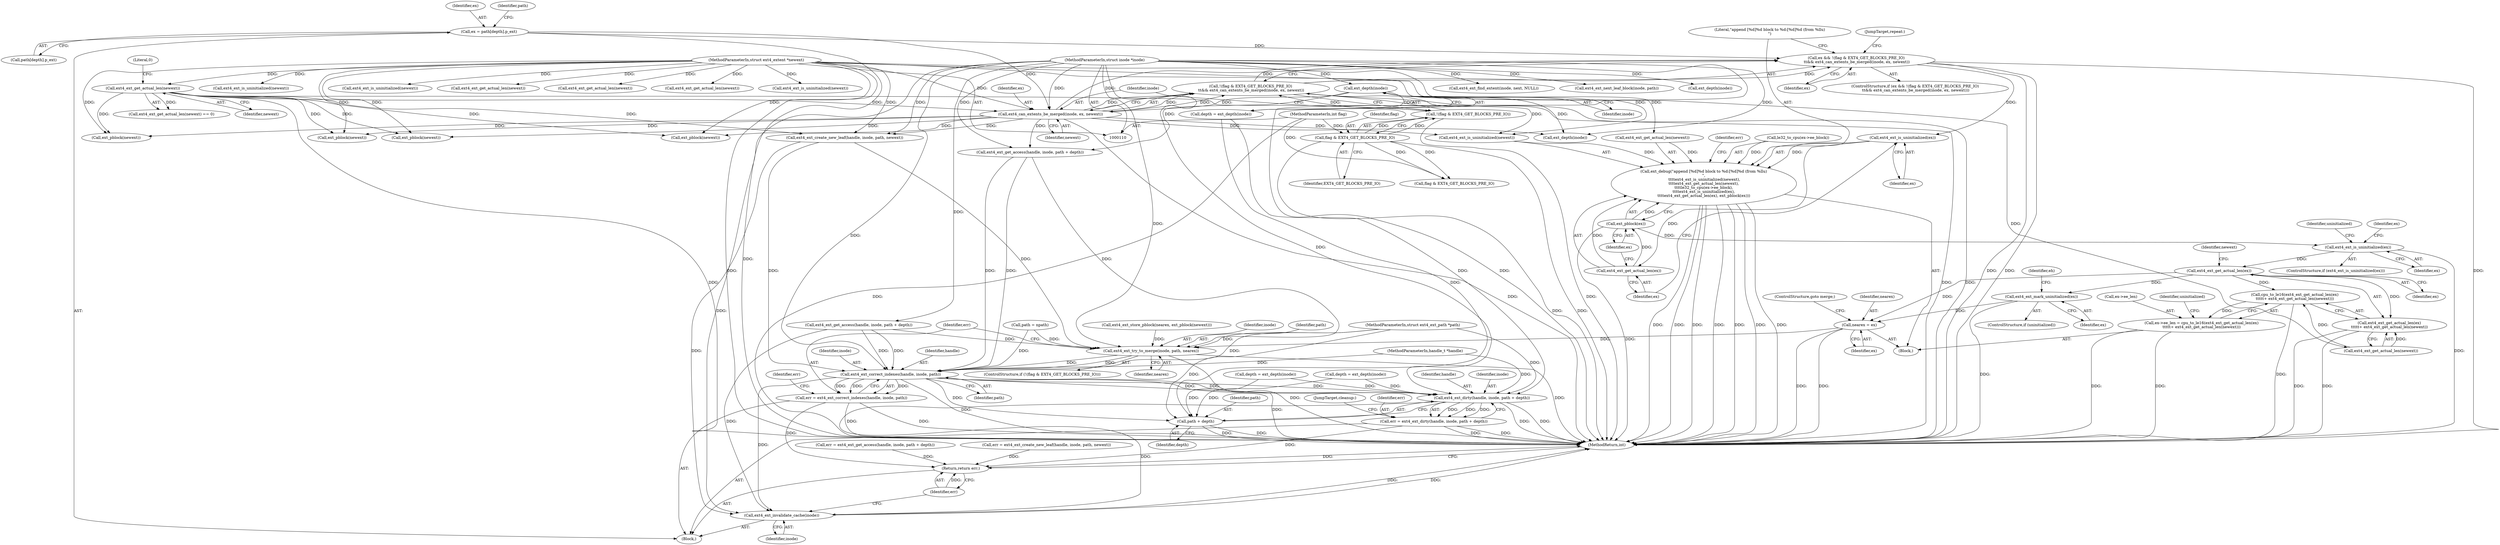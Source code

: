 digraph "0_linux_744692dc059845b2a3022119871846e74d4f6e11_1@pointer" {
"1000180" [label="(Call,ext4_ext_is_uninitialized(ex))"];
"1000158" [label="(Call,ex && !(flag & EXT4_GET_BLOCKS_PRE_IO)\n \t\t&& ext4_can_extents_be_merged(inode, ex, newext))"];
"1000165" [label="(Call,ext4_can_extents_be_merged(inode, ex, newext))"];
"1000140" [label="(Call,ext_depth(inode))"];
"1000112" [label="(MethodParameterIn,struct inode *inode)"];
"1000142" [label="(Call,ex = path[depth].p_ext)"];
"1000135" [label="(Call,ext4_ext_get_actual_len(newext))"];
"1000114" [label="(MethodParameterIn,struct ext4_extent *newext)"];
"1000160" [label="(Call,!(flag & EXT4_GET_BLOCKS_PRE_IO)\n \t\t&& ext4_can_extents_be_merged(inode, ex, newext))"];
"1000161" [label="(Call,!(flag & EXT4_GET_BLOCKS_PRE_IO))"];
"1000162" [label="(Call,flag & EXT4_GET_BLOCKS_PRE_IO)"];
"1000115" [label="(MethodParameterIn,int flag)"];
"1000170" [label="(Call,ext_debug(\"append [%d]%d block to %d:[%d]%d (from %llu)\n\",\n \t\t\t\text4_ext_is_uninitialized(newext),\n\t\t\t\text4_ext_get_actual_len(newext),\n\t\t\t\tle32_to_cpu(ex->ee_block),\n\t\t\t\text4_ext_is_uninitialized(ex),\n\t\t\t\text4_ext_get_actual_len(ex), ext_pblock(ex)))"];
"1000182" [label="(Call,ext4_ext_get_actual_len(ex))"];
"1000184" [label="(Call,ext_pblock(ex))"];
"1000199" [label="(Call,ext4_ext_is_uninitialized(ex))"];
"1000210" [label="(Call,ext4_ext_get_actual_len(ex))"];
"1000208" [label="(Call,cpu_to_le16(ext4_ext_get_actual_len(ex)\n\t\t\t\t\t+ ext4_ext_get_actual_len(newext)))"];
"1000204" [label="(Call,ex->ee_len = cpu_to_le16(ext4_ext_get_actual_len(ex)\n\t\t\t\t\t+ ext4_ext_get_actual_len(newext)))"];
"1000209" [label="(Call,ext4_ext_get_actual_len(ex)\n\t\t\t\t\t+ ext4_ext_get_actual_len(newext))"];
"1000216" [label="(Call,ext4_ext_mark_uninitialized(ex))"];
"1000225" [label="(Call,nearex = ex)"];
"1000579" [label="(Call,ext4_ext_try_to_merge(inode, path, nearex))"];
"1000585" [label="(Call,ext4_ext_correct_indexes(handle, inode, path))"];
"1000583" [label="(Call,err = ext4_ext_correct_indexes(handle, inode, path))"];
"1000610" [label="(Return,return err;)"];
"1000594" [label="(Call,ext4_ext_dirty(handle, inode, path + depth))"];
"1000592" [label="(Call,err = ext4_ext_dirty(handle, inode, path + depth))"];
"1000608" [label="(Call,ext4_ext_invalidate_cache(inode))"];
"1000597" [label="(Call,path + depth)"];
"1000230" [label="(Call,depth = ext_depth(inode))"];
"1000114" [label="(MethodParameterIn,struct ext4_extent *newext)"];
"1000391" [label="(Call,ext_pblock(newext))"];
"1000184" [label="(Call,ext_pblock(ex))"];
"1000171" [label="(Literal,\"append [%d]%d block to %d:[%d]%d (from %llu)\n\")"];
"1000370" [label="(Call,err = ext4_ext_get_access(handle, inode, path + depth))"];
"1000232" [label="(Call,ext_depth(inode))"];
"1000585" [label="(Call,ext4_ext_correct_indexes(handle, inode, path))"];
"1000141" [label="(Identifier,inode)"];
"1000206" [label="(Identifier,ex)"];
"1000393" [label="(Call,ext4_ext_is_uninitialized(newext))"];
"1000608" [label="(Call,ext4_ext_invalidate_cache(inode))"];
"1000258" [label="(Call,ext4_ext_next_leaf_block(inode, path))"];
"1000199" [label="(Call,ext4_ext_is_uninitialized(ex))"];
"1000202" [label="(Identifier,uninitialized)"];
"1000214" [label="(ControlStructure,if (uninitialized))"];
"1000176" [label="(Call,le32_to_cpu(ex->ee_block))"];
"1000172" [label="(Call,ext4_ext_is_uninitialized(newext))"];
"1000135" [label="(Call,ext4_ext_get_actual_len(newext))"];
"1000229" [label="(JumpTarget,repeat:)"];
"1000209" [label="(Call,ext4_ext_get_actual_len(ex)\n\t\t\t\t\t+ ext4_ext_get_actual_len(newext))"];
"1000451" [label="(Call,ext_pblock(newext))"];
"1000353" [label="(Call,ext_depth(inode))"];
"1000596" [label="(Identifier,inode)"];
"1000167" [label="(Identifier,ex)"];
"1000395" [label="(Call,ext4_ext_get_actual_len(newext))"];
"1000215" [label="(Identifier,uninitialized)"];
"1000515" [label="(Call,ext_pblock(newext))"];
"1000588" [label="(Identifier,path)"];
"1000168" [label="(Identifier,newext)"];
"1000144" [label="(Call,path[depth].p_ext)"];
"1000137" [label="(Literal,0)"];
"1000198" [label="(ControlStructure,if (ext4_ext_is_uninitialized(ex)))"];
"1000143" [label="(Identifier,ex)"];
"1000161" [label="(Call,!(flag & EXT4_GET_BLOCKS_PRE_IO))"];
"1000285" [label="(Call,ext4_ext_find_extent(inode, next, NULL))"];
"1000164" [label="(Identifier,EXT4_GET_BLOCKS_PRE_IO)"];
"1000584" [label="(Identifier,err)"];
"1000598" [label="(Identifier,path)"];
"1000213" [label="(Identifier,newext)"];
"1000519" [label="(Call,ext4_ext_get_actual_len(newext))"];
"1000159" [label="(Identifier,ex)"];
"1000188" [label="(Call,ext4_ext_get_access(handle, inode, path + depth))"];
"1000612" [label="(MethodReturn,int)"];
"1000187" [label="(Identifier,err)"];
"1000204" [label="(Call,ex->ee_len = cpu_to_le16(ext4_ext_get_actual_len(ex)\n\t\t\t\t\t+ ext4_ext_get_actual_len(newext)))"];
"1000372" [label="(Call,ext4_ext_get_access(handle, inode, path + depth))"];
"1000580" [label="(Identifier,inode)"];
"1000219" [label="(Identifier,eh)"];
"1000162" [label="(Call,flag & EXT4_GET_BLOCKS_PRE_IO)"];
"1000165" [label="(Call,ext4_can_extents_be_merged(inode, ex, newext))"];
"1000226" [label="(Identifier,nearex)"];
"1000592" [label="(Call,err = ext4_ext_dirty(handle, inode, path + depth))"];
"1000455" [label="(Call,ext4_ext_get_actual_len(newext))"];
"1000595" [label="(Identifier,handle)"];
"1000610" [label="(Return,return err;)"];
"1000582" [label="(Identifier,nearex)"];
"1000212" [label="(Call,ext4_ext_get_actual_len(newext))"];
"1000153" [label="(Identifier,path)"];
"1000609" [label="(Identifier,inode)"];
"1000160" [label="(Call,!(flag & EXT4_GET_BLOCKS_PRE_IO)\n \t\t&& ext4_can_extents_be_merged(inode, ex, newext))"];
"1000208" [label="(Call,cpu_to_le16(ext4_ext_get_actual_len(ex)\n\t\t\t\t\t+ ext4_ext_get_actual_len(newext)))"];
"1000116" [label="(Block,)"];
"1000185" [label="(Identifier,ex)"];
"1000181" [label="(Identifier,ex)"];
"1000112" [label="(MethodParameterIn,struct inode *inode)"];
"1000576" [label="(Call,flag & EXT4_GET_BLOCKS_PRE_IO)"];
"1000228" [label="(ControlStructure,goto merge;)"];
"1000225" [label="(Call,nearex = ex)"];
"1000351" [label="(Call,depth = ext_depth(inode))"];
"1000142" [label="(Call,ex = path[depth].p_ext)"];
"1000183" [label="(Identifier,ex)"];
"1000597" [label="(Call,path + depth)"];
"1000579" [label="(Call,ext4_ext_try_to_merge(inode, path, nearex))"];
"1000169" [label="(Block,)"];
"1000134" [label="(Call,ext4_ext_get_actual_len(newext) == 0)"];
"1000158" [label="(Call,ex && !(flag & EXT4_GET_BLOCKS_PRE_IO)\n \t\t&& ext4_can_extents_be_merged(inode, ex, newext))"];
"1000166" [label="(Identifier,inode)"];
"1000581" [label="(Identifier,path)"];
"1000327" [label="(Call,path = npath)"];
"1000586" [label="(Identifier,handle)"];
"1000341" [label="(Call,err = ext4_ext_create_new_leaf(handle, inode, path, newext))"];
"1000157" [label="(ControlStructure,if (ex && !(flag & EXT4_GET_BLOCKS_PRE_IO)\n \t\t&& ext4_can_extents_be_merged(inode, ex, newext)))"];
"1000113" [label="(MethodParameterIn,struct ext4_ext_path *path)"];
"1000136" [label="(Identifier,newext)"];
"1000210" [label="(Call,ext4_ext_get_actual_len(ex))"];
"1000517" [label="(Call,ext4_ext_is_uninitialized(newext))"];
"1000200" [label="(Identifier,ex)"];
"1000600" [label="(JumpTarget,cleanup:)"];
"1000343" [label="(Call,ext4_ext_create_new_leaf(handle, inode, path, newext))"];
"1000163" [label="(Identifier,flag)"];
"1000574" [label="(ControlStructure,if (!(flag & EXT4_GET_BLOCKS_PRE_IO)))"];
"1000138" [label="(Call,depth = ext_depth(inode))"];
"1000611" [label="(Identifier,err)"];
"1000594" [label="(Call,ext4_ext_dirty(handle, inode, path + depth))"];
"1000453" [label="(Call,ext4_ext_is_uninitialized(newext))"];
"1000593" [label="(Identifier,err)"];
"1000227" [label="(Identifier,ex)"];
"1000180" [label="(Call,ext4_ext_is_uninitialized(ex))"];
"1000216" [label="(Call,ext4_ext_mark_uninitialized(ex))"];
"1000140" [label="(Call,ext_depth(inode))"];
"1000205" [label="(Call,ex->ee_len)"];
"1000583" [label="(Call,err = ext4_ext_correct_indexes(handle, inode, path))"];
"1000562" [label="(Call,ext4_ext_store_pblock(nearex, ext_pblock(newext)))"];
"1000590" [label="(Identifier,err)"];
"1000587" [label="(Identifier,inode)"];
"1000170" [label="(Call,ext_debug(\"append [%d]%d block to %d:[%d]%d (from %llu)\n\",\n \t\t\t\text4_ext_is_uninitialized(newext),\n\t\t\t\text4_ext_get_actual_len(newext),\n\t\t\t\tle32_to_cpu(ex->ee_block),\n\t\t\t\text4_ext_is_uninitialized(ex),\n\t\t\t\text4_ext_get_actual_len(ex), ext_pblock(ex)))"];
"1000599" [label="(Identifier,depth)"];
"1000564" [label="(Call,ext_pblock(newext))"];
"1000174" [label="(Call,ext4_ext_get_actual_len(newext))"];
"1000211" [label="(Identifier,ex)"];
"1000115" [label="(MethodParameterIn,int flag)"];
"1000111" [label="(MethodParameterIn,handle_t *handle)"];
"1000217" [label="(Identifier,ex)"];
"1000182" [label="(Call,ext4_ext_get_actual_len(ex))"];
"1000180" -> "1000170"  [label="AST: "];
"1000180" -> "1000181"  [label="CFG: "];
"1000181" -> "1000180"  [label="AST: "];
"1000183" -> "1000180"  [label="CFG: "];
"1000180" -> "1000170"  [label="DDG: "];
"1000158" -> "1000180"  [label="DDG: "];
"1000180" -> "1000182"  [label="DDG: "];
"1000158" -> "1000157"  [label="AST: "];
"1000158" -> "1000159"  [label="CFG: "];
"1000158" -> "1000160"  [label="CFG: "];
"1000159" -> "1000158"  [label="AST: "];
"1000160" -> "1000158"  [label="AST: "];
"1000171" -> "1000158"  [label="CFG: "];
"1000229" -> "1000158"  [label="CFG: "];
"1000158" -> "1000612"  [label="DDG: "];
"1000158" -> "1000612"  [label="DDG: "];
"1000158" -> "1000612"  [label="DDG: "];
"1000165" -> "1000158"  [label="DDG: "];
"1000142" -> "1000158"  [label="DDG: "];
"1000160" -> "1000158"  [label="DDG: "];
"1000160" -> "1000158"  [label="DDG: "];
"1000165" -> "1000160"  [label="AST: "];
"1000165" -> "1000168"  [label="CFG: "];
"1000166" -> "1000165"  [label="AST: "];
"1000167" -> "1000165"  [label="AST: "];
"1000168" -> "1000165"  [label="AST: "];
"1000160" -> "1000165"  [label="CFG: "];
"1000165" -> "1000612"  [label="DDG: "];
"1000165" -> "1000160"  [label="DDG: "];
"1000165" -> "1000160"  [label="DDG: "];
"1000165" -> "1000160"  [label="DDG: "];
"1000140" -> "1000165"  [label="DDG: "];
"1000112" -> "1000165"  [label="DDG: "];
"1000142" -> "1000165"  [label="DDG: "];
"1000135" -> "1000165"  [label="DDG: "];
"1000114" -> "1000165"  [label="DDG: "];
"1000165" -> "1000172"  [label="DDG: "];
"1000165" -> "1000188"  [label="DDG: "];
"1000165" -> "1000232"  [label="DDG: "];
"1000165" -> "1000343"  [label="DDG: "];
"1000165" -> "1000391"  [label="DDG: "];
"1000165" -> "1000451"  [label="DDG: "];
"1000165" -> "1000515"  [label="DDG: "];
"1000165" -> "1000564"  [label="DDG: "];
"1000140" -> "1000138"  [label="AST: "];
"1000140" -> "1000141"  [label="CFG: "];
"1000141" -> "1000140"  [label="AST: "];
"1000138" -> "1000140"  [label="CFG: "];
"1000140" -> "1000138"  [label="DDG: "];
"1000112" -> "1000140"  [label="DDG: "];
"1000140" -> "1000188"  [label="DDG: "];
"1000140" -> "1000232"  [label="DDG: "];
"1000112" -> "1000110"  [label="AST: "];
"1000112" -> "1000612"  [label="DDG: "];
"1000112" -> "1000188"  [label="DDG: "];
"1000112" -> "1000232"  [label="DDG: "];
"1000112" -> "1000258"  [label="DDG: "];
"1000112" -> "1000285"  [label="DDG: "];
"1000112" -> "1000343"  [label="DDG: "];
"1000112" -> "1000353"  [label="DDG: "];
"1000112" -> "1000372"  [label="DDG: "];
"1000112" -> "1000579"  [label="DDG: "];
"1000112" -> "1000585"  [label="DDG: "];
"1000112" -> "1000594"  [label="DDG: "];
"1000112" -> "1000608"  [label="DDG: "];
"1000142" -> "1000116"  [label="AST: "];
"1000142" -> "1000144"  [label="CFG: "];
"1000143" -> "1000142"  [label="AST: "];
"1000144" -> "1000142"  [label="AST: "];
"1000153" -> "1000142"  [label="CFG: "];
"1000142" -> "1000612"  [label="DDG: "];
"1000135" -> "1000134"  [label="AST: "];
"1000135" -> "1000136"  [label="CFG: "];
"1000136" -> "1000135"  [label="AST: "];
"1000137" -> "1000135"  [label="CFG: "];
"1000135" -> "1000612"  [label="DDG: "];
"1000135" -> "1000134"  [label="DDG: "];
"1000114" -> "1000135"  [label="DDG: "];
"1000135" -> "1000172"  [label="DDG: "];
"1000135" -> "1000343"  [label="DDG: "];
"1000135" -> "1000391"  [label="DDG: "];
"1000135" -> "1000451"  [label="DDG: "];
"1000135" -> "1000515"  [label="DDG: "];
"1000135" -> "1000564"  [label="DDG: "];
"1000114" -> "1000110"  [label="AST: "];
"1000114" -> "1000612"  [label="DDG: "];
"1000114" -> "1000172"  [label="DDG: "];
"1000114" -> "1000174"  [label="DDG: "];
"1000114" -> "1000212"  [label="DDG: "];
"1000114" -> "1000343"  [label="DDG: "];
"1000114" -> "1000391"  [label="DDG: "];
"1000114" -> "1000393"  [label="DDG: "];
"1000114" -> "1000395"  [label="DDG: "];
"1000114" -> "1000451"  [label="DDG: "];
"1000114" -> "1000453"  [label="DDG: "];
"1000114" -> "1000455"  [label="DDG: "];
"1000114" -> "1000515"  [label="DDG: "];
"1000114" -> "1000517"  [label="DDG: "];
"1000114" -> "1000519"  [label="DDG: "];
"1000114" -> "1000564"  [label="DDG: "];
"1000160" -> "1000161"  [label="CFG: "];
"1000161" -> "1000160"  [label="AST: "];
"1000160" -> "1000612"  [label="DDG: "];
"1000160" -> "1000612"  [label="DDG: "];
"1000161" -> "1000160"  [label="DDG: "];
"1000161" -> "1000162"  [label="CFG: "];
"1000162" -> "1000161"  [label="AST: "];
"1000166" -> "1000161"  [label="CFG: "];
"1000161" -> "1000612"  [label="DDG: "];
"1000162" -> "1000161"  [label="DDG: "];
"1000162" -> "1000161"  [label="DDG: "];
"1000162" -> "1000164"  [label="CFG: "];
"1000163" -> "1000162"  [label="AST: "];
"1000164" -> "1000162"  [label="AST: "];
"1000162" -> "1000612"  [label="DDG: "];
"1000162" -> "1000612"  [label="DDG: "];
"1000115" -> "1000162"  [label="DDG: "];
"1000162" -> "1000576"  [label="DDG: "];
"1000162" -> "1000576"  [label="DDG: "];
"1000115" -> "1000110"  [label="AST: "];
"1000115" -> "1000612"  [label="DDG: "];
"1000115" -> "1000576"  [label="DDG: "];
"1000170" -> "1000169"  [label="AST: "];
"1000170" -> "1000184"  [label="CFG: "];
"1000171" -> "1000170"  [label="AST: "];
"1000172" -> "1000170"  [label="AST: "];
"1000174" -> "1000170"  [label="AST: "];
"1000176" -> "1000170"  [label="AST: "];
"1000182" -> "1000170"  [label="AST: "];
"1000184" -> "1000170"  [label="AST: "];
"1000187" -> "1000170"  [label="CFG: "];
"1000170" -> "1000612"  [label="DDG: "];
"1000170" -> "1000612"  [label="DDG: "];
"1000170" -> "1000612"  [label="DDG: "];
"1000170" -> "1000612"  [label="DDG: "];
"1000170" -> "1000612"  [label="DDG: "];
"1000170" -> "1000612"  [label="DDG: "];
"1000170" -> "1000612"  [label="DDG: "];
"1000172" -> "1000170"  [label="DDG: "];
"1000174" -> "1000170"  [label="DDG: "];
"1000176" -> "1000170"  [label="DDG: "];
"1000182" -> "1000170"  [label="DDG: "];
"1000184" -> "1000170"  [label="DDG: "];
"1000182" -> "1000183"  [label="CFG: "];
"1000183" -> "1000182"  [label="AST: "];
"1000185" -> "1000182"  [label="CFG: "];
"1000182" -> "1000184"  [label="DDG: "];
"1000184" -> "1000185"  [label="CFG: "];
"1000185" -> "1000184"  [label="AST: "];
"1000184" -> "1000612"  [label="DDG: "];
"1000184" -> "1000199"  [label="DDG: "];
"1000199" -> "1000198"  [label="AST: "];
"1000199" -> "1000200"  [label="CFG: "];
"1000200" -> "1000199"  [label="AST: "];
"1000202" -> "1000199"  [label="CFG: "];
"1000206" -> "1000199"  [label="CFG: "];
"1000199" -> "1000612"  [label="DDG: "];
"1000199" -> "1000210"  [label="DDG: "];
"1000210" -> "1000209"  [label="AST: "];
"1000210" -> "1000211"  [label="CFG: "];
"1000211" -> "1000210"  [label="AST: "];
"1000213" -> "1000210"  [label="CFG: "];
"1000210" -> "1000208"  [label="DDG: "];
"1000210" -> "1000209"  [label="DDG: "];
"1000210" -> "1000216"  [label="DDG: "];
"1000210" -> "1000225"  [label="DDG: "];
"1000208" -> "1000204"  [label="AST: "];
"1000208" -> "1000209"  [label="CFG: "];
"1000209" -> "1000208"  [label="AST: "];
"1000204" -> "1000208"  [label="CFG: "];
"1000208" -> "1000612"  [label="DDG: "];
"1000208" -> "1000204"  [label="DDG: "];
"1000212" -> "1000208"  [label="DDG: "];
"1000204" -> "1000169"  [label="AST: "];
"1000205" -> "1000204"  [label="AST: "];
"1000215" -> "1000204"  [label="CFG: "];
"1000204" -> "1000612"  [label="DDG: "];
"1000204" -> "1000612"  [label="DDG: "];
"1000209" -> "1000212"  [label="CFG: "];
"1000212" -> "1000209"  [label="AST: "];
"1000209" -> "1000612"  [label="DDG: "];
"1000209" -> "1000612"  [label="DDG: "];
"1000212" -> "1000209"  [label="DDG: "];
"1000216" -> "1000214"  [label="AST: "];
"1000216" -> "1000217"  [label="CFG: "];
"1000217" -> "1000216"  [label="AST: "];
"1000219" -> "1000216"  [label="CFG: "];
"1000216" -> "1000612"  [label="DDG: "];
"1000216" -> "1000225"  [label="DDG: "];
"1000225" -> "1000169"  [label="AST: "];
"1000225" -> "1000227"  [label="CFG: "];
"1000226" -> "1000225"  [label="AST: "];
"1000227" -> "1000225"  [label="AST: "];
"1000228" -> "1000225"  [label="CFG: "];
"1000225" -> "1000612"  [label="DDG: "];
"1000225" -> "1000612"  [label="DDG: "];
"1000225" -> "1000579"  [label="DDG: "];
"1000579" -> "1000574"  [label="AST: "];
"1000579" -> "1000582"  [label="CFG: "];
"1000580" -> "1000579"  [label="AST: "];
"1000581" -> "1000579"  [label="AST: "];
"1000582" -> "1000579"  [label="AST: "];
"1000584" -> "1000579"  [label="CFG: "];
"1000579" -> "1000612"  [label="DDG: "];
"1000579" -> "1000612"  [label="DDG: "];
"1000188" -> "1000579"  [label="DDG: "];
"1000372" -> "1000579"  [label="DDG: "];
"1000113" -> "1000579"  [label="DDG: "];
"1000327" -> "1000579"  [label="DDG: "];
"1000343" -> "1000579"  [label="DDG: "];
"1000562" -> "1000579"  [label="DDG: "];
"1000579" -> "1000585"  [label="DDG: "];
"1000579" -> "1000585"  [label="DDG: "];
"1000585" -> "1000583"  [label="AST: "];
"1000585" -> "1000588"  [label="CFG: "];
"1000586" -> "1000585"  [label="AST: "];
"1000587" -> "1000585"  [label="AST: "];
"1000588" -> "1000585"  [label="AST: "];
"1000583" -> "1000585"  [label="CFG: "];
"1000585" -> "1000612"  [label="DDG: "];
"1000585" -> "1000612"  [label="DDG: "];
"1000585" -> "1000583"  [label="DDG: "];
"1000585" -> "1000583"  [label="DDG: "];
"1000585" -> "1000583"  [label="DDG: "];
"1000188" -> "1000585"  [label="DDG: "];
"1000188" -> "1000585"  [label="DDG: "];
"1000372" -> "1000585"  [label="DDG: "];
"1000372" -> "1000585"  [label="DDG: "];
"1000111" -> "1000585"  [label="DDG: "];
"1000113" -> "1000585"  [label="DDG: "];
"1000327" -> "1000585"  [label="DDG: "];
"1000343" -> "1000585"  [label="DDG: "];
"1000585" -> "1000594"  [label="DDG: "];
"1000585" -> "1000594"  [label="DDG: "];
"1000585" -> "1000594"  [label="DDG: "];
"1000585" -> "1000597"  [label="DDG: "];
"1000585" -> "1000608"  [label="DDG: "];
"1000583" -> "1000116"  [label="AST: "];
"1000584" -> "1000583"  [label="AST: "];
"1000590" -> "1000583"  [label="CFG: "];
"1000583" -> "1000612"  [label="DDG: "];
"1000583" -> "1000612"  [label="DDG: "];
"1000583" -> "1000610"  [label="DDG: "];
"1000610" -> "1000116"  [label="AST: "];
"1000610" -> "1000611"  [label="CFG: "];
"1000611" -> "1000610"  [label="AST: "];
"1000612" -> "1000610"  [label="CFG: "];
"1000610" -> "1000612"  [label="DDG: "];
"1000611" -> "1000610"  [label="DDG: "];
"1000341" -> "1000610"  [label="DDG: "];
"1000592" -> "1000610"  [label="DDG: "];
"1000370" -> "1000610"  [label="DDG: "];
"1000594" -> "1000592"  [label="AST: "];
"1000594" -> "1000597"  [label="CFG: "];
"1000595" -> "1000594"  [label="AST: "];
"1000596" -> "1000594"  [label="AST: "];
"1000597" -> "1000594"  [label="AST: "];
"1000592" -> "1000594"  [label="CFG: "];
"1000594" -> "1000612"  [label="DDG: "];
"1000594" -> "1000612"  [label="DDG: "];
"1000594" -> "1000592"  [label="DDG: "];
"1000594" -> "1000592"  [label="DDG: "];
"1000594" -> "1000592"  [label="DDG: "];
"1000111" -> "1000594"  [label="DDG: "];
"1000113" -> "1000594"  [label="DDG: "];
"1000230" -> "1000594"  [label="DDG: "];
"1000351" -> "1000594"  [label="DDG: "];
"1000138" -> "1000594"  [label="DDG: "];
"1000594" -> "1000608"  [label="DDG: "];
"1000592" -> "1000116"  [label="AST: "];
"1000593" -> "1000592"  [label="AST: "];
"1000600" -> "1000592"  [label="CFG: "];
"1000592" -> "1000612"  [label="DDG: "];
"1000592" -> "1000612"  [label="DDG: "];
"1000608" -> "1000116"  [label="AST: "];
"1000608" -> "1000609"  [label="CFG: "];
"1000609" -> "1000608"  [label="AST: "];
"1000611" -> "1000608"  [label="CFG: "];
"1000608" -> "1000612"  [label="DDG: "];
"1000608" -> "1000612"  [label="DDG: "];
"1000372" -> "1000608"  [label="DDG: "];
"1000343" -> "1000608"  [label="DDG: "];
"1000597" -> "1000599"  [label="CFG: "];
"1000598" -> "1000597"  [label="AST: "];
"1000599" -> "1000597"  [label="AST: "];
"1000597" -> "1000612"  [label="DDG: "];
"1000597" -> "1000612"  [label="DDG: "];
"1000113" -> "1000597"  [label="DDG: "];
"1000230" -> "1000597"  [label="DDG: "];
"1000351" -> "1000597"  [label="DDG: "];
"1000138" -> "1000597"  [label="DDG: "];
}
